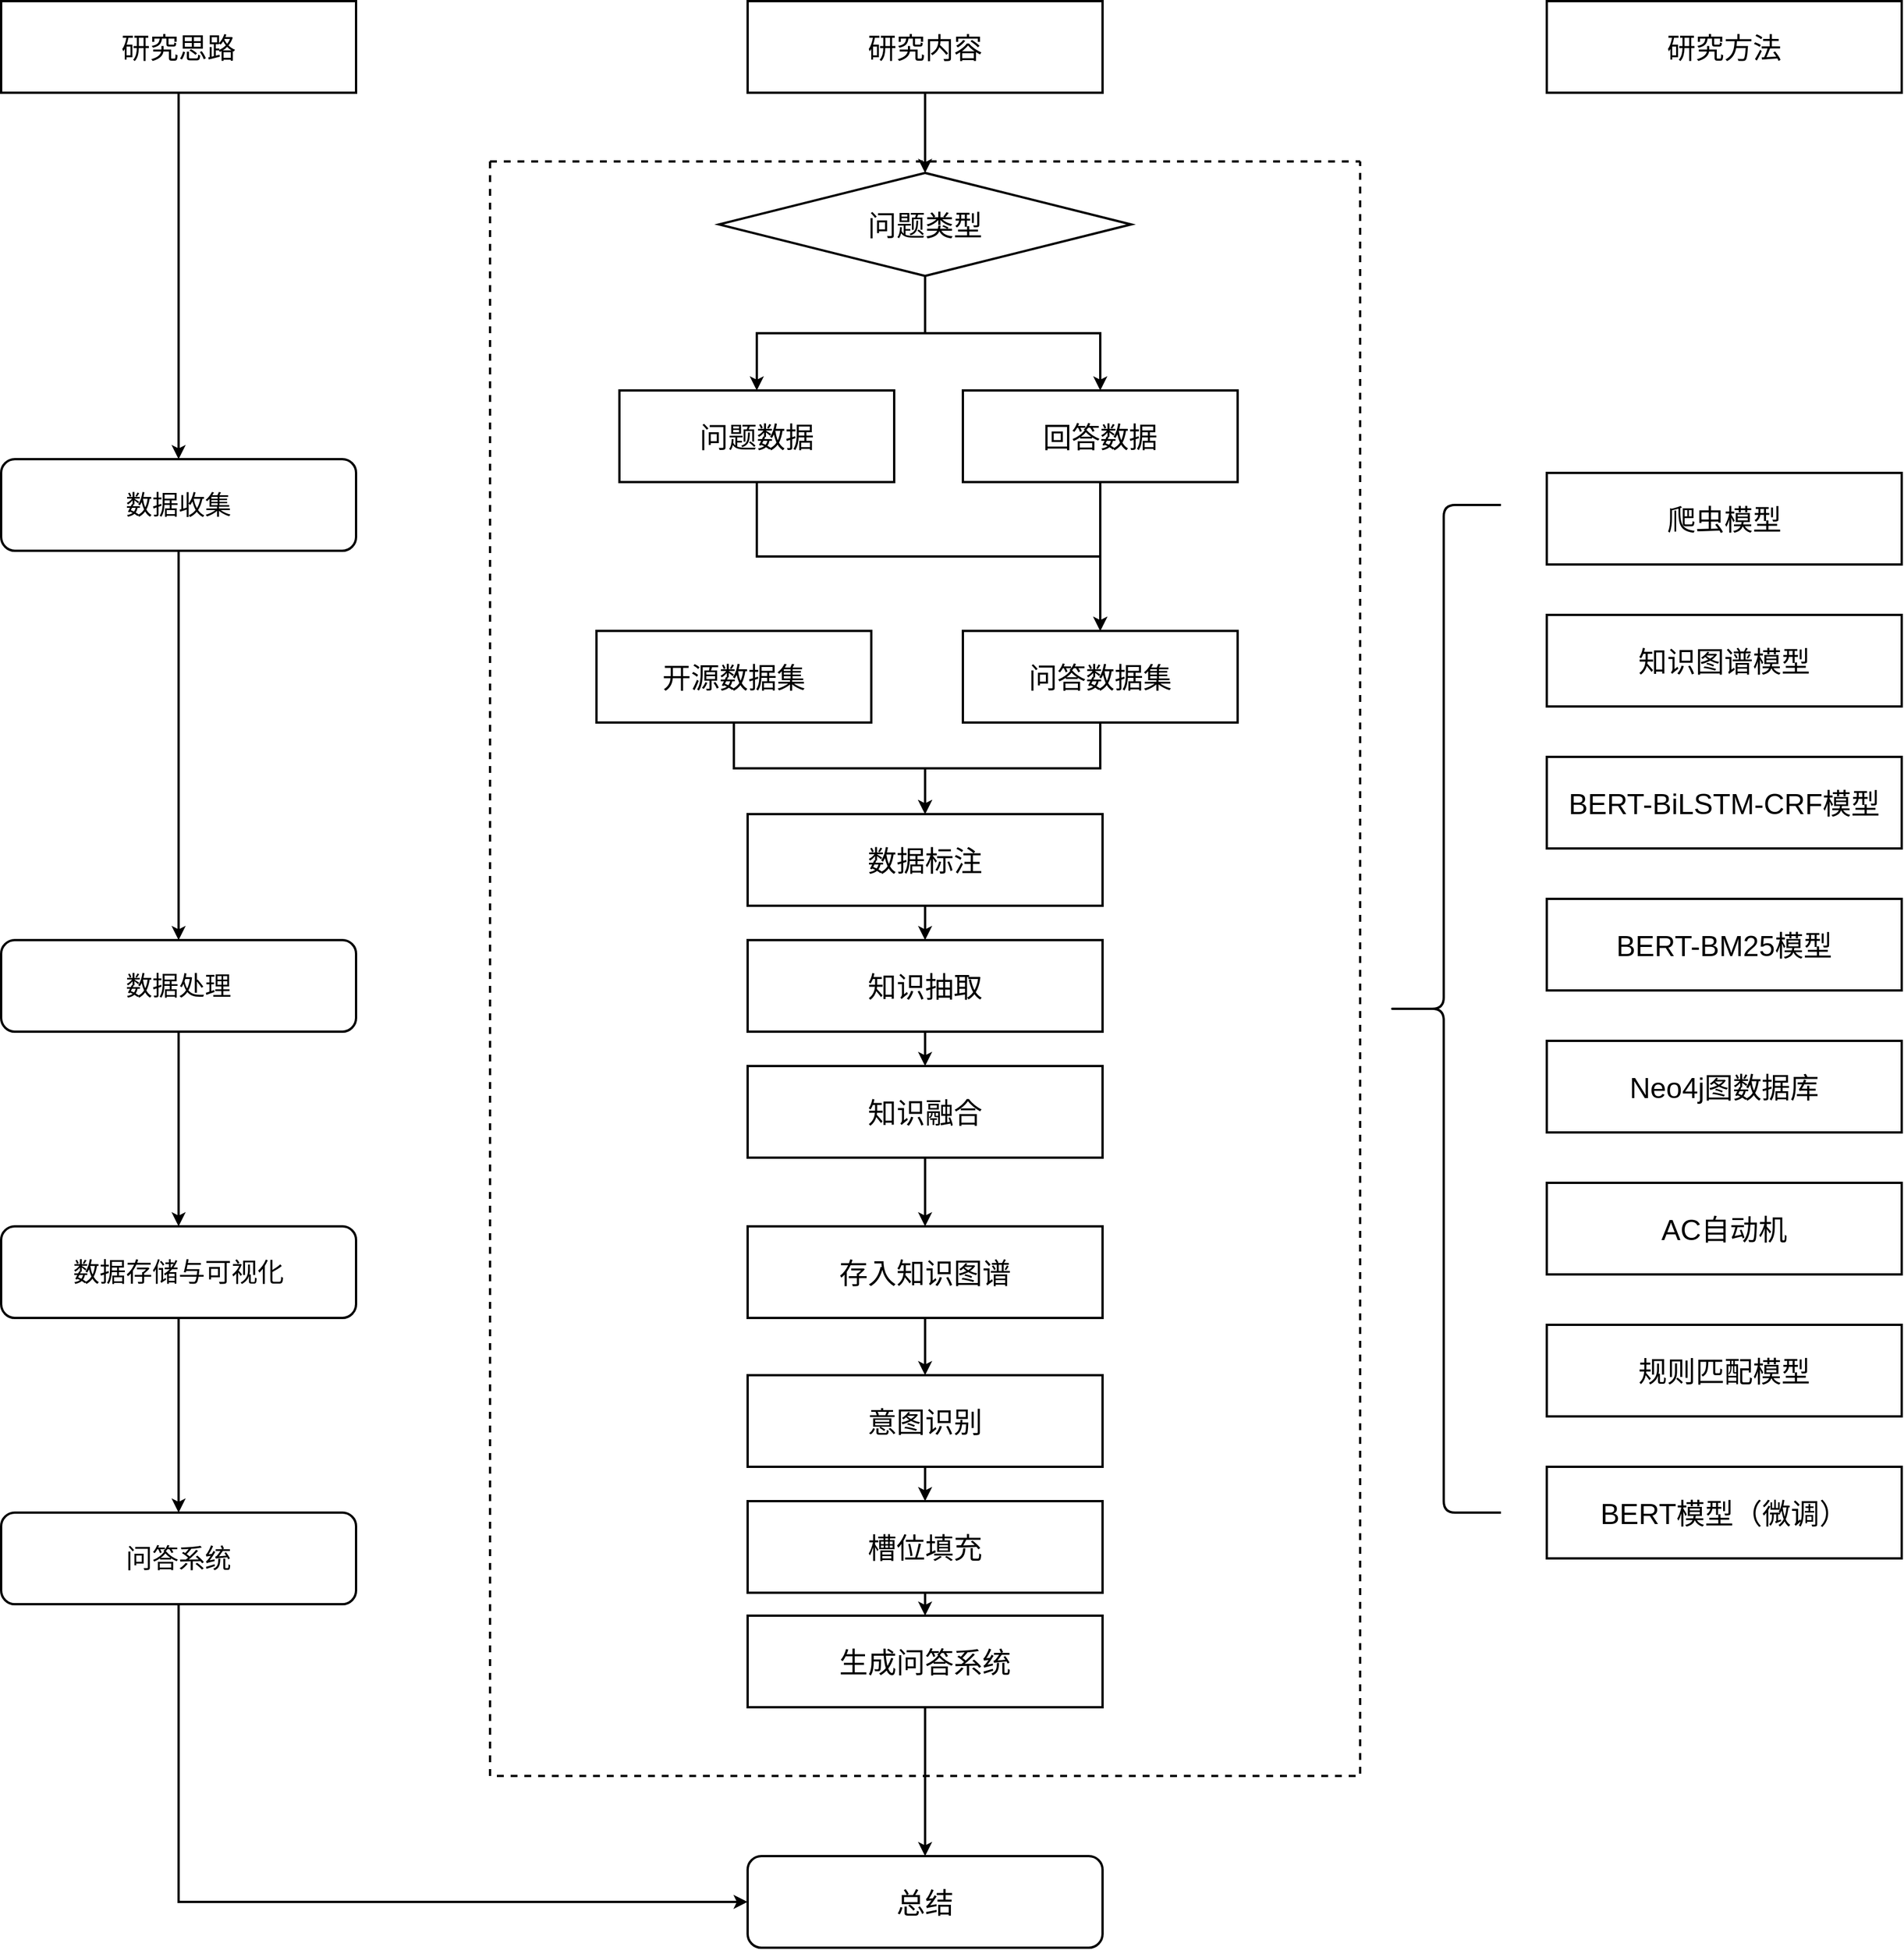 <mxfile version="21.3.5" type="github">
  <diagram name="第 1 页" id="BkI8JdYgQdZCdrs7bFFf">
    <mxGraphModel dx="3180" dy="1780" grid="1" gridSize="10" guides="1" tooltips="1" connect="1" arrows="1" fold="1" page="1" pageScale="1" pageWidth="2339" pageHeight="3300" math="0" shadow="0">
      <root>
        <mxCell id="0" />
        <mxCell id="1" parent="0" />
        <mxCell id="ffHTg9A-WrRPwyuQ6HW6-67" style="edgeStyle=orthogonalEdgeStyle;rounded=0;orthogonalLoop=1;jettySize=auto;html=1;exitX=0.5;exitY=1;exitDx=0;exitDy=0;strokeWidth=2;" parent="1" source="ffHTg9A-WrRPwyuQ6HW6-4" target="ffHTg9A-WrRPwyuQ6HW6-38" edge="1">
          <mxGeometry relative="1" as="geometry" />
        </mxCell>
        <mxCell id="ffHTg9A-WrRPwyuQ6HW6-4" value="&lt;font style=&quot;font-size: 23px;&quot;&gt;数据收集&lt;/font&gt;" style="rounded=1;whiteSpace=wrap;html=1;strokeWidth=2;" parent="1" vertex="1">
          <mxGeometry x="150" y="480" width="310" height="80" as="geometry" />
        </mxCell>
        <mxCell id="ffHTg9A-WrRPwyuQ6HW6-45" style="edgeStyle=orthogonalEdgeStyle;rounded=0;orthogonalLoop=1;jettySize=auto;html=1;exitX=0.5;exitY=1;exitDx=0;exitDy=0;entryX=0.5;entryY=0;entryDx=0;entryDy=0;strokeWidth=2;" parent="1" source="ffHTg9A-WrRPwyuQ6HW6-15" target="ffHTg9A-WrRPwyuQ6HW6-43" edge="1">
          <mxGeometry relative="1" as="geometry" />
        </mxCell>
        <mxCell id="ffHTg9A-WrRPwyuQ6HW6-46" style="edgeStyle=orthogonalEdgeStyle;rounded=0;orthogonalLoop=1;jettySize=auto;html=1;exitX=0.5;exitY=1;exitDx=0;exitDy=0;entryX=0.5;entryY=0;entryDx=0;entryDy=0;strokeWidth=2;" parent="1" source="ffHTg9A-WrRPwyuQ6HW6-15" target="ffHTg9A-WrRPwyuQ6HW6-44" edge="1">
          <mxGeometry relative="1" as="geometry" />
        </mxCell>
        <mxCell id="ffHTg9A-WrRPwyuQ6HW6-15" value="&lt;font style=&quot;font-size: 25px;&quot;&gt;问题类型&lt;/font&gt;" style="rhombus;whiteSpace=wrap;html=1;strokeWidth=2;" parent="1" vertex="1">
          <mxGeometry x="777" y="230" width="360" height="90" as="geometry" />
        </mxCell>
        <mxCell id="ffHTg9A-WrRPwyuQ6HW6-31" value="&lt;font style=&quot;font-size: 25px;&quot;&gt;BERT-BiLSTM-CRF模型&lt;/font&gt;" style="rounded=0;whiteSpace=wrap;html=1;strokeWidth=2;" parent="1" vertex="1">
          <mxGeometry x="1500" y="740" width="310" height="80" as="geometry" />
        </mxCell>
        <mxCell id="ffHTg9A-WrRPwyuQ6HW6-32" value="&lt;font style=&quot;font-size: 25px;&quot;&gt;知识图谱模型&lt;/font&gt;" style="rounded=0;whiteSpace=wrap;html=1;strokeWidth=2;" parent="1" vertex="1">
          <mxGeometry x="1500" y="616" width="310" height="80" as="geometry" />
        </mxCell>
        <mxCell id="ffHTg9A-WrRPwyuQ6HW6-33" value="&lt;font style=&quot;font-size: 25px;&quot;&gt;BERT-BM25模型&lt;/font&gt;" style="rounded=0;whiteSpace=wrap;html=1;strokeWidth=2;" parent="1" vertex="1">
          <mxGeometry x="1500" y="864" width="310" height="80" as="geometry" />
        </mxCell>
        <mxCell id="ffHTg9A-WrRPwyuQ6HW6-34" value="&lt;font style=&quot;font-size: 25px;&quot;&gt;爬虫模型&lt;/font&gt;" style="rounded=0;whiteSpace=wrap;html=1;strokeWidth=2;" parent="1" vertex="1">
          <mxGeometry x="1500" y="492" width="310" height="80" as="geometry" />
        </mxCell>
        <mxCell id="ffHTg9A-WrRPwyuQ6HW6-35" value="&lt;font style=&quot;font-size: 25px;&quot;&gt;研究方法&lt;/font&gt;" style="rounded=0;whiteSpace=wrap;html=1;strokeWidth=2;" parent="1" vertex="1">
          <mxGeometry x="1500" y="80" width="310" height="80" as="geometry" />
        </mxCell>
        <mxCell id="ffHTg9A-WrRPwyuQ6HW6-42" style="edgeStyle=orthogonalEdgeStyle;rounded=0;orthogonalLoop=1;jettySize=auto;html=1;exitX=0.5;exitY=1;exitDx=0;exitDy=0;entryX=0.5;entryY=0;entryDx=0;entryDy=0;strokeWidth=2;" parent="1" source="ffHTg9A-WrRPwyuQ6HW6-36" target="ffHTg9A-WrRPwyuQ6HW6-15" edge="1">
          <mxGeometry relative="1" as="geometry" />
        </mxCell>
        <mxCell id="ffHTg9A-WrRPwyuQ6HW6-36" value="&lt;font style=&quot;font-size: 25px;&quot;&gt;研究内容&lt;/font&gt;" style="rounded=0;whiteSpace=wrap;html=1;strokeWidth=2;" parent="1" vertex="1">
          <mxGeometry x="802" y="80" width="310" height="80" as="geometry" />
        </mxCell>
        <mxCell id="ffHTg9A-WrRPwyuQ6HW6-66" style="edgeStyle=orthogonalEdgeStyle;rounded=0;orthogonalLoop=1;jettySize=auto;html=1;exitX=0.5;exitY=1;exitDx=0;exitDy=0;entryX=0.5;entryY=0;entryDx=0;entryDy=0;strokeWidth=2;" parent="1" source="ffHTg9A-WrRPwyuQ6HW6-37" target="ffHTg9A-WrRPwyuQ6HW6-4" edge="1">
          <mxGeometry relative="1" as="geometry" />
        </mxCell>
        <mxCell id="ffHTg9A-WrRPwyuQ6HW6-37" value="&lt;font style=&quot;font-size: 25px;&quot;&gt;研究思路&lt;/font&gt;" style="rounded=0;whiteSpace=wrap;html=1;strokeWidth=2;" parent="1" vertex="1">
          <mxGeometry x="150" y="80" width="310" height="80" as="geometry" />
        </mxCell>
        <mxCell id="ffHTg9A-WrRPwyuQ6HW6-68" style="edgeStyle=orthogonalEdgeStyle;rounded=0;orthogonalLoop=1;jettySize=auto;html=1;exitX=0.5;exitY=1;exitDx=0;exitDy=0;strokeWidth=2;" parent="1" source="ffHTg9A-WrRPwyuQ6HW6-38" target="ffHTg9A-WrRPwyuQ6HW6-39" edge="1">
          <mxGeometry relative="1" as="geometry" />
        </mxCell>
        <mxCell id="ffHTg9A-WrRPwyuQ6HW6-38" value="&lt;font style=&quot;font-size: 23px;&quot;&gt;数据处理&lt;/font&gt;" style="rounded=1;whiteSpace=wrap;html=1;strokeWidth=2;" parent="1" vertex="1">
          <mxGeometry x="150" y="900" width="310" height="80" as="geometry" />
        </mxCell>
        <mxCell id="ffHTg9A-WrRPwyuQ6HW6-69" style="edgeStyle=orthogonalEdgeStyle;rounded=0;orthogonalLoop=1;jettySize=auto;html=1;exitX=0.5;exitY=1;exitDx=0;exitDy=0;entryX=0.5;entryY=0;entryDx=0;entryDy=0;strokeWidth=2;" parent="1" source="ffHTg9A-WrRPwyuQ6HW6-39" target="ffHTg9A-WrRPwyuQ6HW6-41" edge="1">
          <mxGeometry relative="1" as="geometry" />
        </mxCell>
        <mxCell id="ffHTg9A-WrRPwyuQ6HW6-39" value="&lt;font style=&quot;font-size: 23px;&quot;&gt;数据存储与可视化&lt;/font&gt;" style="rounded=1;whiteSpace=wrap;html=1;strokeWidth=2;" parent="1" vertex="1">
          <mxGeometry x="150" y="1150" width="310" height="80" as="geometry" />
        </mxCell>
        <mxCell id="ffHTg9A-WrRPwyuQ6HW6-74" style="edgeStyle=orthogonalEdgeStyle;rounded=0;orthogonalLoop=1;jettySize=auto;html=1;exitX=0.5;exitY=1;exitDx=0;exitDy=0;entryX=0;entryY=0.5;entryDx=0;entryDy=0;strokeWidth=2;" parent="1" source="ffHTg9A-WrRPwyuQ6HW6-41" target="ffHTg9A-WrRPwyuQ6HW6-60" edge="1">
          <mxGeometry relative="1" as="geometry" />
        </mxCell>
        <mxCell id="ffHTg9A-WrRPwyuQ6HW6-41" value="&lt;font style=&quot;font-size: 23px;&quot;&gt;问答系统&lt;/font&gt;" style="rounded=1;whiteSpace=wrap;html=1;strokeWidth=2;" parent="1" vertex="1">
          <mxGeometry x="150" y="1400" width="310" height="80" as="geometry" />
        </mxCell>
        <mxCell id="ffHTg9A-WrRPwyuQ6HW6-49" style="edgeStyle=orthogonalEdgeStyle;rounded=0;orthogonalLoop=1;jettySize=auto;html=1;exitX=0.5;exitY=1;exitDx=0;exitDy=0;entryX=0.5;entryY=0;entryDx=0;entryDy=0;strokeWidth=2;" parent="1" source="ffHTg9A-WrRPwyuQ6HW6-43" target="ffHTg9A-WrRPwyuQ6HW6-48" edge="1">
          <mxGeometry relative="1" as="geometry" />
        </mxCell>
        <mxCell id="ffHTg9A-WrRPwyuQ6HW6-43" value="&lt;font style=&quot;font-size: 25px;&quot;&gt;问题数据&lt;/font&gt;" style="rounded=0;whiteSpace=wrap;html=1;strokeWidth=2;" parent="1" vertex="1">
          <mxGeometry x="690" y="420" width="240" height="80" as="geometry" />
        </mxCell>
        <mxCell id="ffHTg9A-WrRPwyuQ6HW6-51" style="edgeStyle=orthogonalEdgeStyle;rounded=0;orthogonalLoop=1;jettySize=auto;html=1;exitX=0.5;exitY=1;exitDx=0;exitDy=0;entryX=0.5;entryY=0;entryDx=0;entryDy=0;strokeWidth=2;" parent="1" source="ffHTg9A-WrRPwyuQ6HW6-44" target="ffHTg9A-WrRPwyuQ6HW6-48" edge="1">
          <mxGeometry relative="1" as="geometry" />
        </mxCell>
        <mxCell id="ffHTg9A-WrRPwyuQ6HW6-44" value="&lt;span style=&quot;font-size: 25px;&quot;&gt;回答数据&lt;/span&gt;" style="rounded=0;whiteSpace=wrap;html=1;strokeWidth=2;" parent="1" vertex="1">
          <mxGeometry x="990" y="420" width="240" height="80" as="geometry" />
        </mxCell>
        <mxCell id="ffHTg9A-WrRPwyuQ6HW6-76" style="edgeStyle=orthogonalEdgeStyle;rounded=0;orthogonalLoop=1;jettySize=auto;html=1;exitX=0.5;exitY=1;exitDx=0;exitDy=0;entryX=0.5;entryY=0;entryDx=0;entryDy=0;strokeWidth=2;" parent="1" source="ffHTg9A-WrRPwyuQ6HW6-48" target="ffHTg9A-WrRPwyuQ6HW6-55" edge="1">
          <mxGeometry relative="1" as="geometry" />
        </mxCell>
        <mxCell id="ffHTg9A-WrRPwyuQ6HW6-48" value="&lt;font style=&quot;font-size: 25px;&quot;&gt;问答数据集&lt;/font&gt;" style="rounded=0;whiteSpace=wrap;html=1;strokeWidth=2;" parent="1" vertex="1">
          <mxGeometry x="990" y="630" width="240" height="80" as="geometry" />
        </mxCell>
        <mxCell id="ffHTg9A-WrRPwyuQ6HW6-75" style="edgeStyle=orthogonalEdgeStyle;rounded=0;orthogonalLoop=1;jettySize=auto;html=1;exitX=0.5;exitY=1;exitDx=0;exitDy=0;entryX=0.5;entryY=0;entryDx=0;entryDy=0;strokeWidth=2;" parent="1" source="ffHTg9A-WrRPwyuQ6HW6-53" target="ffHTg9A-WrRPwyuQ6HW6-55" edge="1">
          <mxGeometry relative="1" as="geometry" />
        </mxCell>
        <mxCell id="ffHTg9A-WrRPwyuQ6HW6-53" value="&lt;font style=&quot;font-size: 25px;&quot;&gt;开源数据集&lt;/font&gt;" style="rounded=0;whiteSpace=wrap;html=1;strokeWidth=2;" parent="1" vertex="1">
          <mxGeometry x="670" y="630" width="240" height="80" as="geometry" />
        </mxCell>
        <mxCell id="ffHTg9A-WrRPwyuQ6HW6-77" style="edgeStyle=orthogonalEdgeStyle;rounded=0;orthogonalLoop=1;jettySize=auto;html=1;exitX=0.5;exitY=1;exitDx=0;exitDy=0;entryX=0.5;entryY=0;entryDx=0;entryDy=0;strokeWidth=2;" parent="1" source="ffHTg9A-WrRPwyuQ6HW6-55" target="ffHTg9A-WrRPwyuQ6HW6-56" edge="1">
          <mxGeometry relative="1" as="geometry" />
        </mxCell>
        <mxCell id="ffHTg9A-WrRPwyuQ6HW6-55" value="&lt;font style=&quot;font-size: 25px;&quot;&gt;数据标注&lt;/font&gt;" style="rounded=0;whiteSpace=wrap;html=1;strokeWidth=2;" parent="1" vertex="1">
          <mxGeometry x="802" y="790" width="310" height="80" as="geometry" />
        </mxCell>
        <mxCell id="ffHTg9A-WrRPwyuQ6HW6-78" style="edgeStyle=orthogonalEdgeStyle;rounded=0;orthogonalLoop=1;jettySize=auto;html=1;exitX=0.5;exitY=1;exitDx=0;exitDy=0;entryX=0.5;entryY=0;entryDx=0;entryDy=0;strokeWidth=2;" parent="1" source="ffHTg9A-WrRPwyuQ6HW6-56" target="ffHTg9A-WrRPwyuQ6HW6-57" edge="1">
          <mxGeometry relative="1" as="geometry" />
        </mxCell>
        <mxCell id="ffHTg9A-WrRPwyuQ6HW6-56" value="&lt;span style=&quot;font-size: 25px;&quot;&gt;知识抽取&lt;/span&gt;" style="rounded=0;whiteSpace=wrap;html=1;strokeWidth=2;" parent="1" vertex="1">
          <mxGeometry x="802" y="900" width="310" height="80" as="geometry" />
        </mxCell>
        <mxCell id="ffHTg9A-WrRPwyuQ6HW6-79" style="edgeStyle=orthogonalEdgeStyle;rounded=0;orthogonalLoop=1;jettySize=auto;html=1;exitX=0.5;exitY=1;exitDx=0;exitDy=0;entryX=0.5;entryY=0;entryDx=0;entryDy=0;strokeWidth=2;" parent="1" source="ffHTg9A-WrRPwyuQ6HW6-57" target="ffHTg9A-WrRPwyuQ6HW6-59" edge="1">
          <mxGeometry relative="1" as="geometry" />
        </mxCell>
        <mxCell id="ffHTg9A-WrRPwyuQ6HW6-57" value="&lt;span style=&quot;font-size: 25px;&quot;&gt;知识融合&lt;/span&gt;" style="rounded=0;whiteSpace=wrap;html=1;strokeWidth=2;" parent="1" vertex="1">
          <mxGeometry x="802" y="1010" width="310" height="80" as="geometry" />
        </mxCell>
        <mxCell id="ffHTg9A-WrRPwyuQ6HW6-83" style="edgeStyle=orthogonalEdgeStyle;rounded=0;orthogonalLoop=1;jettySize=auto;html=1;exitX=0.5;exitY=1;exitDx=0;exitDy=0;entryX=0.5;entryY=0;entryDx=0;entryDy=0;strokeWidth=2;" parent="1" source="ffHTg9A-WrRPwyuQ6HW6-59" target="ffHTg9A-WrRPwyuQ6HW6-80" edge="1">
          <mxGeometry relative="1" as="geometry" />
        </mxCell>
        <mxCell id="ffHTg9A-WrRPwyuQ6HW6-59" value="&lt;span style=&quot;font-size: 25px;&quot;&gt;存入知识图谱&lt;/span&gt;" style="rounded=0;whiteSpace=wrap;html=1;strokeWidth=2;" parent="1" vertex="1">
          <mxGeometry x="802" y="1150" width="310" height="80" as="geometry" />
        </mxCell>
        <mxCell id="ffHTg9A-WrRPwyuQ6HW6-60" value="&lt;span style=&quot;font-size: 25px;&quot;&gt;总结&lt;/span&gt;" style="rounded=1;whiteSpace=wrap;html=1;strokeWidth=2;" parent="1" vertex="1">
          <mxGeometry x="802" y="1700" width="310" height="80" as="geometry" />
        </mxCell>
        <mxCell id="ffHTg9A-WrRPwyuQ6HW6-62" value="&lt;font style=&quot;font-size: 25px;&quot;&gt;Neo4j图数据库&lt;/font&gt;" style="rounded=0;whiteSpace=wrap;html=1;strokeWidth=2;" parent="1" vertex="1">
          <mxGeometry x="1500" y="988" width="310" height="80" as="geometry" />
        </mxCell>
        <mxCell id="ffHTg9A-WrRPwyuQ6HW6-65" value="" style="swimlane;startSize=0;dashed=1;strokeWidth=2;" parent="1" vertex="1">
          <mxGeometry x="577" y="220" width="760" height="1410" as="geometry" />
        </mxCell>
        <mxCell id="ffHTg9A-WrRPwyuQ6HW6-84" style="edgeStyle=orthogonalEdgeStyle;rounded=0;orthogonalLoop=1;jettySize=auto;html=1;exitX=0.5;exitY=1;exitDx=0;exitDy=0;entryX=0.5;entryY=0;entryDx=0;entryDy=0;strokeWidth=2;" parent="ffHTg9A-WrRPwyuQ6HW6-65" source="ffHTg9A-WrRPwyuQ6HW6-80" target="ffHTg9A-WrRPwyuQ6HW6-81" edge="1">
          <mxGeometry relative="1" as="geometry" />
        </mxCell>
        <mxCell id="ffHTg9A-WrRPwyuQ6HW6-80" value="&lt;span style=&quot;font-size: 25px;&quot;&gt;意图识别&lt;/span&gt;" style="rounded=0;whiteSpace=wrap;html=1;strokeWidth=2;" parent="ffHTg9A-WrRPwyuQ6HW6-65" vertex="1">
          <mxGeometry x="225" y="1060" width="310" height="80" as="geometry" />
        </mxCell>
        <mxCell id="ffHTg9A-WrRPwyuQ6HW6-85" style="edgeStyle=orthogonalEdgeStyle;rounded=0;orthogonalLoop=1;jettySize=auto;html=1;exitX=0.5;exitY=1;exitDx=0;exitDy=0;entryX=0.5;entryY=0;entryDx=0;entryDy=0;strokeWidth=2;" parent="ffHTg9A-WrRPwyuQ6HW6-65" source="ffHTg9A-WrRPwyuQ6HW6-81" target="ffHTg9A-WrRPwyuQ6HW6-82" edge="1">
          <mxGeometry relative="1" as="geometry" />
        </mxCell>
        <mxCell id="ffHTg9A-WrRPwyuQ6HW6-81" value="&lt;span style=&quot;font-size: 25px;&quot;&gt;槽位填充&lt;/span&gt;" style="rounded=0;whiteSpace=wrap;html=1;strokeWidth=2;" parent="ffHTg9A-WrRPwyuQ6HW6-65" vertex="1">
          <mxGeometry x="225" y="1170" width="310" height="80" as="geometry" />
        </mxCell>
        <mxCell id="ffHTg9A-WrRPwyuQ6HW6-82" value="&lt;span style=&quot;font-size: 25px;&quot;&gt;生成问答系统&lt;/span&gt;" style="rounded=0;whiteSpace=wrap;html=1;strokeWidth=2;" parent="ffHTg9A-WrRPwyuQ6HW6-65" vertex="1">
          <mxGeometry x="225" y="1270" width="310" height="80" as="geometry" />
        </mxCell>
        <mxCell id="ffHTg9A-WrRPwyuQ6HW6-72" value="" style="shape=curlyBracket;whiteSpace=wrap;html=1;rounded=1;labelPosition=left;verticalLabelPosition=middle;align=right;verticalAlign=middle;strokeWidth=2;" parent="1" vertex="1">
          <mxGeometry x="1360" y="520" width="100" height="880" as="geometry" />
        </mxCell>
        <mxCell id="ffHTg9A-WrRPwyuQ6HW6-86" style="edgeStyle=orthogonalEdgeStyle;rounded=0;orthogonalLoop=1;jettySize=auto;html=1;exitX=0.5;exitY=1;exitDx=0;exitDy=0;strokeWidth=2;" parent="1" source="ffHTg9A-WrRPwyuQ6HW6-82" target="ffHTg9A-WrRPwyuQ6HW6-60" edge="1">
          <mxGeometry relative="1" as="geometry" />
        </mxCell>
        <mxCell id="xzJeH8_gpHU7y1fjzrL--1" value="&lt;font style=&quot;font-size: 25px;&quot;&gt;AC自动机&lt;/font&gt;" style="rounded=0;whiteSpace=wrap;html=1;strokeWidth=2;" vertex="1" parent="1">
          <mxGeometry x="1500" y="1112" width="310" height="80" as="geometry" />
        </mxCell>
        <mxCell id="xzJeH8_gpHU7y1fjzrL--2" value="&lt;font style=&quot;font-size: 25px;&quot;&gt;规则匹配模型&lt;/font&gt;" style="rounded=0;whiteSpace=wrap;html=1;strokeWidth=2;" vertex="1" parent="1">
          <mxGeometry x="1500" y="1236" width="310" height="80" as="geometry" />
        </mxCell>
        <mxCell id="xzJeH8_gpHU7y1fjzrL--3" value="&lt;font style=&quot;font-size: 25px;&quot;&gt;BERT模型（微调）&lt;/font&gt;" style="rounded=0;whiteSpace=wrap;html=1;strokeWidth=2;" vertex="1" parent="1">
          <mxGeometry x="1500" y="1360" width="310" height="80" as="geometry" />
        </mxCell>
      </root>
    </mxGraphModel>
  </diagram>
</mxfile>
